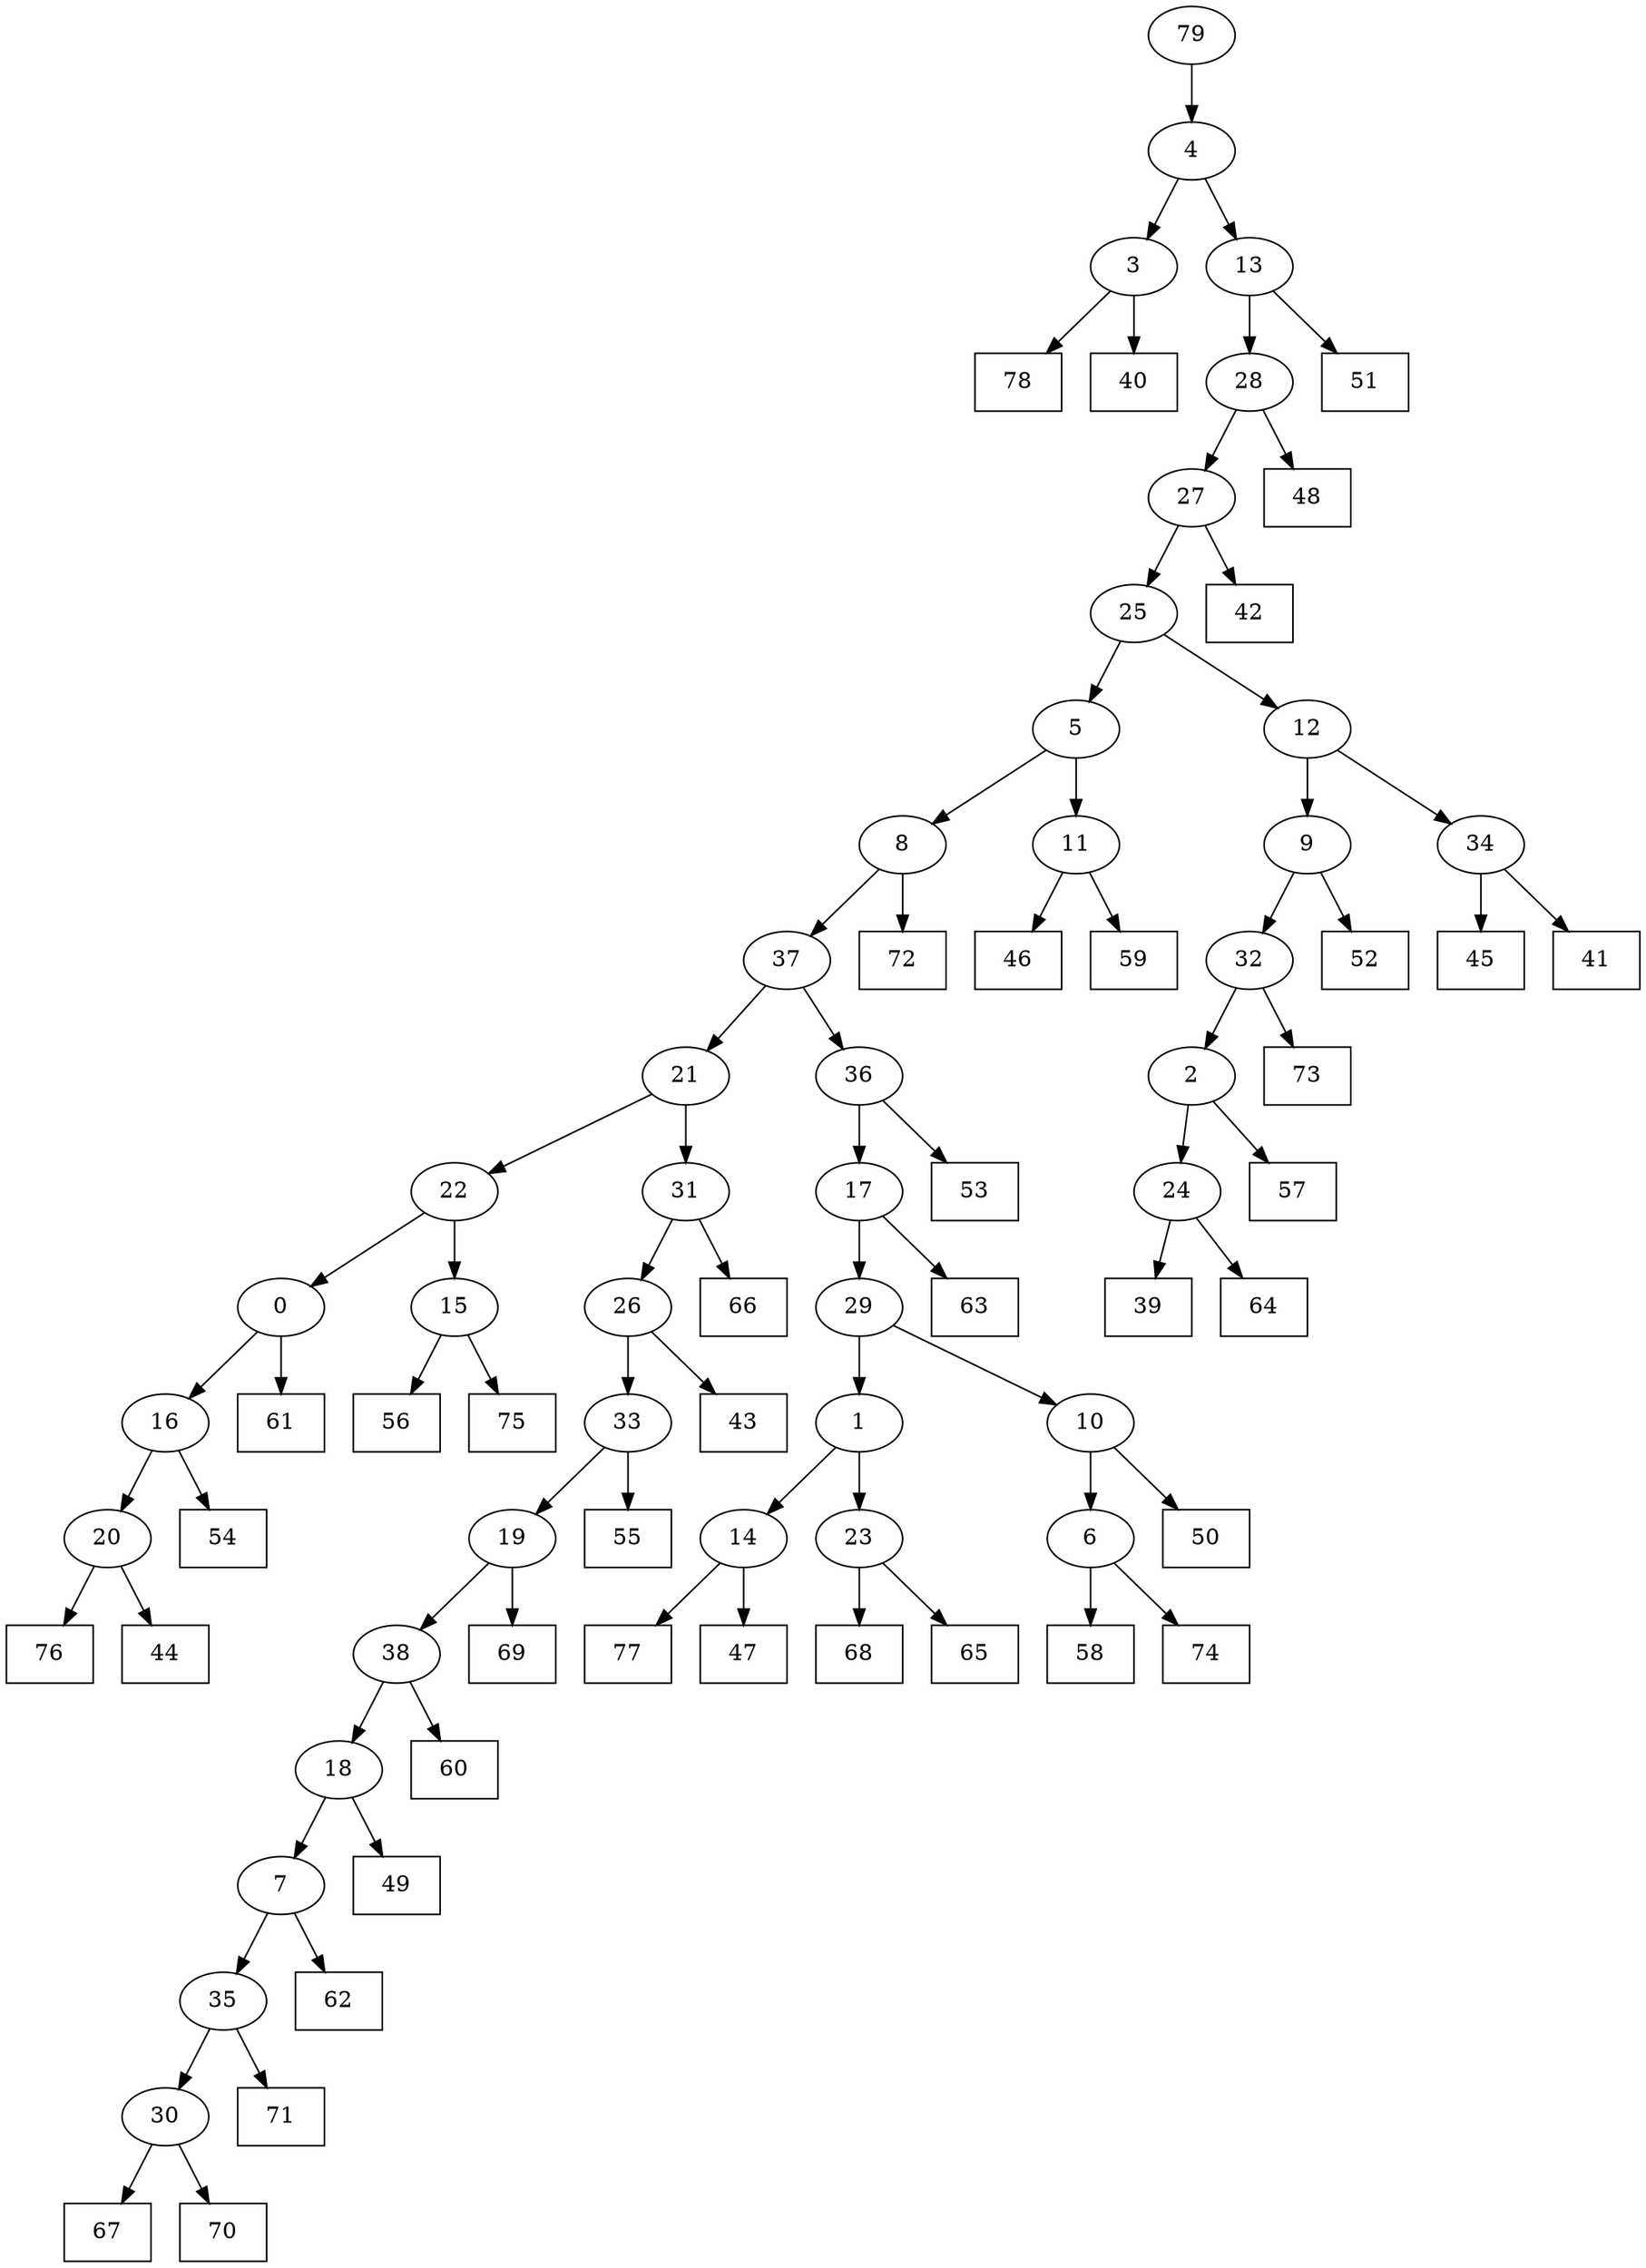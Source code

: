 digraph G {
0[label="0"];
1[label="1"];
2[label="2"];
3[label="3"];
4[label="4"];
5[label="5"];
6[label="6"];
7[label="7"];
8[label="8"];
9[label="9"];
10[label="10"];
11[label="11"];
12[label="12"];
13[label="13"];
14[label="14"];
15[label="15"];
16[label="16"];
17[label="17"];
18[label="18"];
19[label="19"];
20[label="20"];
21[label="21"];
22[label="22"];
23[label="23"];
24[label="24"];
25[label="25"];
26[label="26"];
27[label="27"];
28[label="28"];
29[label="29"];
30[label="30"];
31[label="31"];
32[label="32"];
33[label="33"];
34[label="34"];
35[label="35"];
36[label="36"];
37[label="37"];
38[label="38"];
39[shape=box,label="72"];
40[shape=box,label="61"];
41[shape=box,label="62"];
42[shape=box,label="77"];
43[shape=box,label="51"];
44[shape=box,label="53"];
45[shape=box,label="66"];
46[shape=box,label="78"];
47[shape=box,label="42"];
48[shape=box,label="45"];
49[shape=box,label="50"];
50[shape=box,label="76"];
51[shape=box,label="58"];
52[shape=box,label="67"];
53[shape=box,label="40"];
54[shape=box,label="44"];
55[shape=box,label="49"];
56[shape=box,label="52"];
57[shape=box,label="68"];
58[shape=box,label="56"];
59[shape=box,label="48"];
60[shape=box,label="39"];
61[shape=box,label="54"];
62[shape=box,label="57"];
63[shape=box,label="70"];
64[shape=box,label="75"];
65[shape=box,label="65"];
66[shape=box,label="55"];
67[shape=box,label="46"];
68[shape=box,label="73"];
69[shape=box,label="64"];
70[shape=box,label="60"];
71[shape=box,label="47"];
72[shape=box,label="43"];
73[shape=box,label="41"];
74[shape=box,label="71"];
75[shape=box,label="59"];
76[shape=box,label="74"];
77[shape=box,label="63"];
78[shape=box,label="69"];
79[label="79"];
11->75 ;
38->70 ;
24->60 ;
20->50 ;
2->62 ;
22->0 ;
20->54 ;
30->63 ;
32->2 ;
26->72 ;
2->24 ;
9->32 ;
25->12 ;
32->68 ;
18->55 ;
6->51 ;
28->59 ;
27->47 ;
12->9 ;
9->56 ;
38->18 ;
34->48 ;
13->28 ;
19->78 ;
31->45 ;
14->42 ;
19->38 ;
17->77 ;
8->39 ;
23->57 ;
29->1 ;
16->61 ;
30->52 ;
15->64 ;
28->27 ;
10->49 ;
36->17 ;
27->25 ;
25->5 ;
1->14 ;
10->6 ;
6->76 ;
35->74 ;
21->31 ;
31->26 ;
3->46 ;
37->21 ;
24->69 ;
5->11 ;
11->67 ;
4->13 ;
13->43 ;
12->34 ;
17->29 ;
29->10 ;
14->71 ;
0->16 ;
8->37 ;
3->53 ;
1->23 ;
23->65 ;
33->19 ;
5->8 ;
21->22 ;
0->40 ;
22->15 ;
15->58 ;
34->73 ;
18->7 ;
7->41 ;
7->35 ;
35->30 ;
79->4 ;
4->3 ;
16->20 ;
33->66 ;
26->33 ;
37->36 ;
36->44 ;
}
